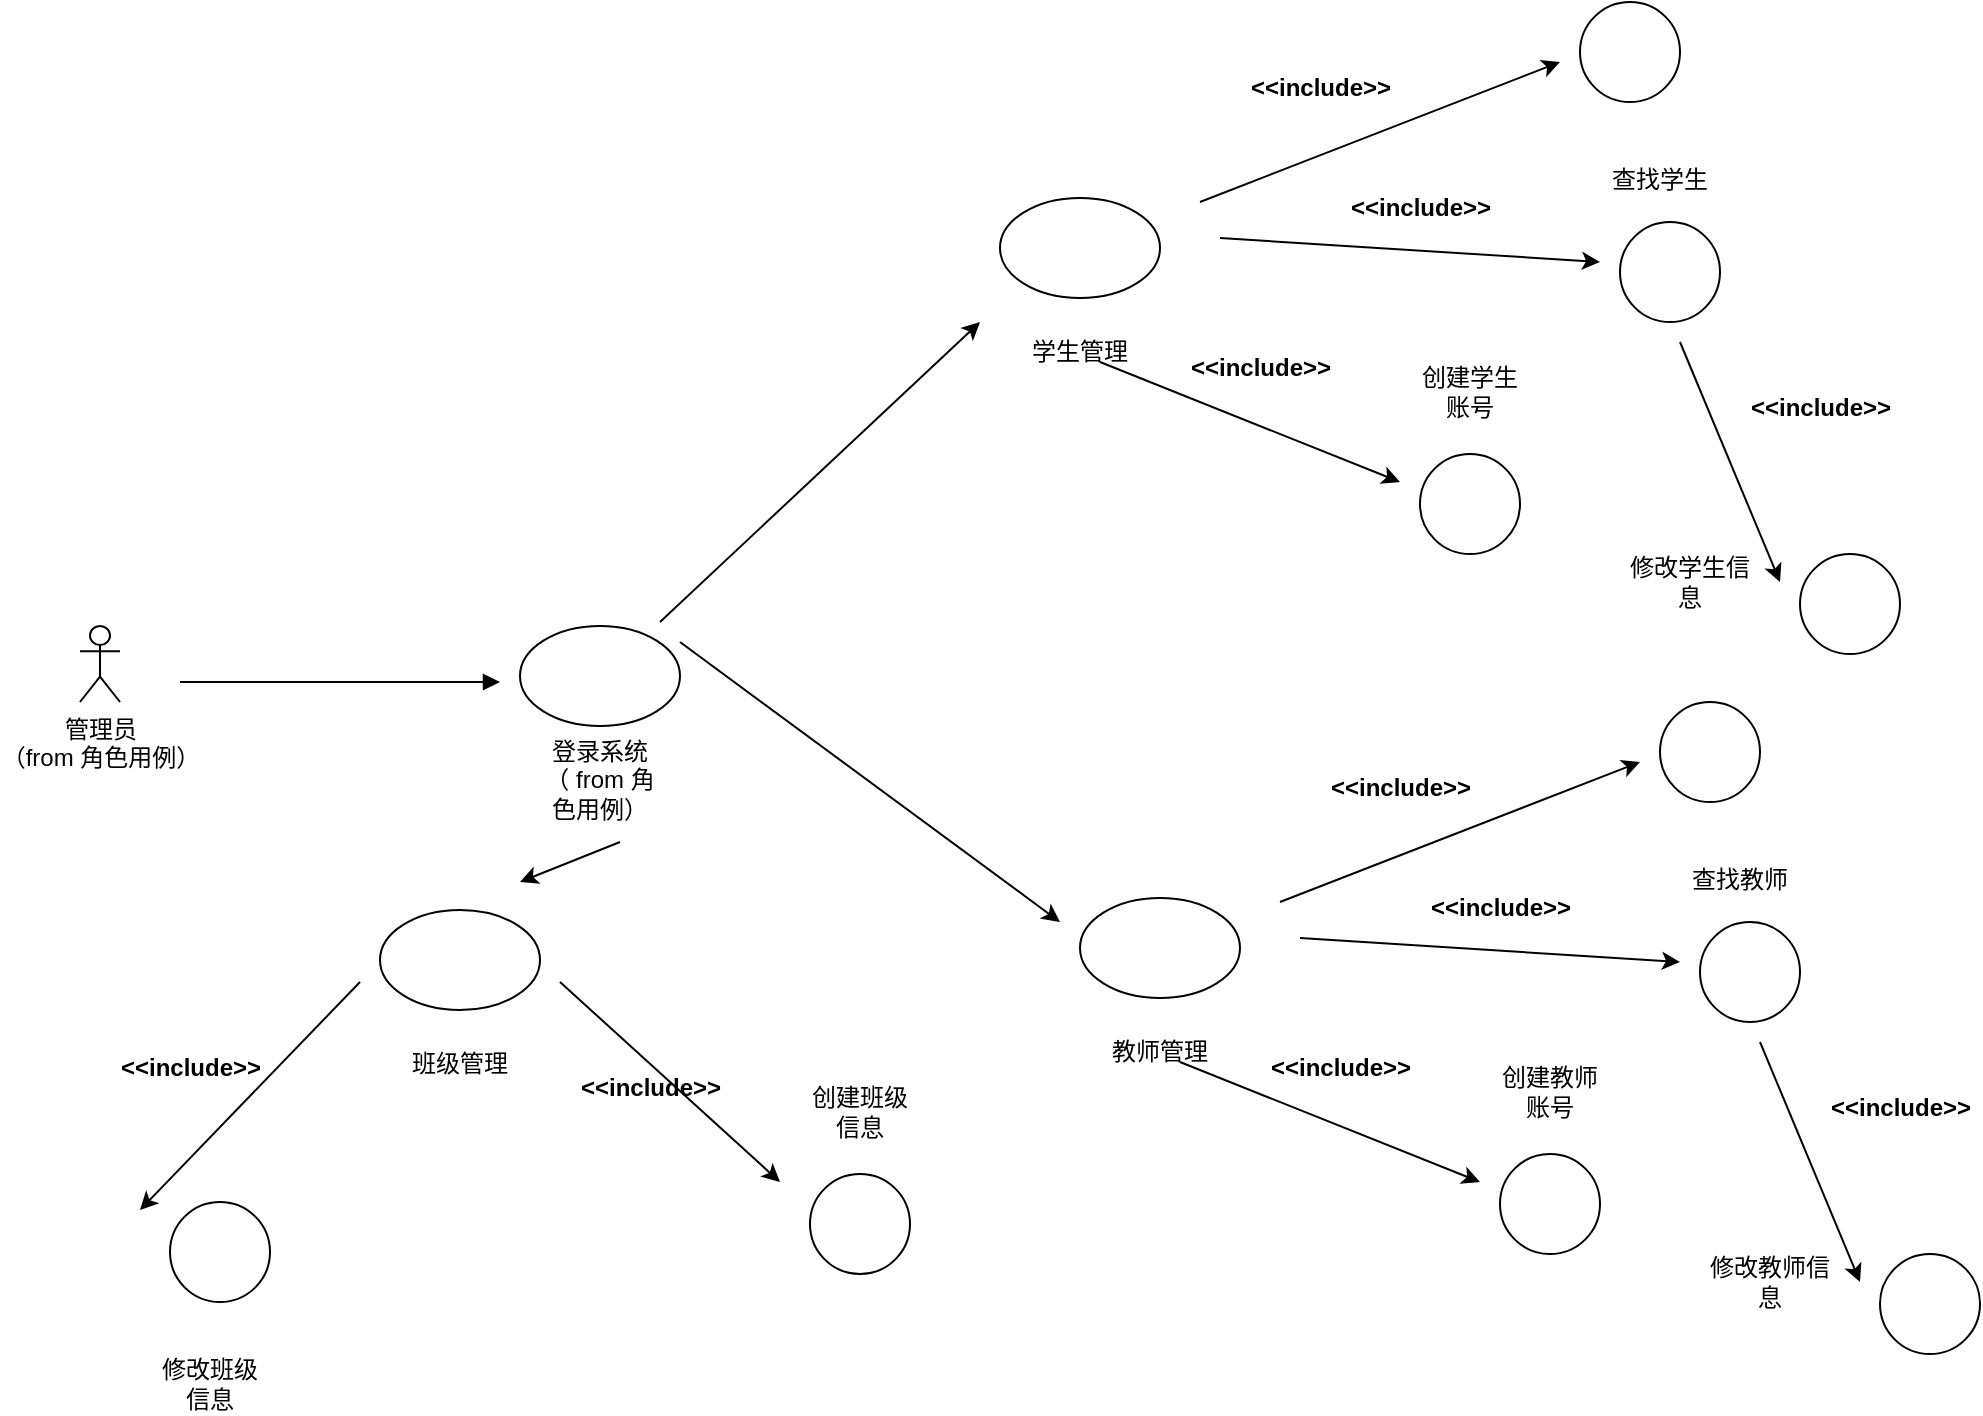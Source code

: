 <mxfile version="22.0.8" type="github">
  <diagram name="Page-1" id="58cdce13-f638-feb5-8d6f-7d28b1aa9fa0">
    <mxGraphModel dx="1235" dy="638" grid="1" gridSize="10" guides="1" tooltips="1" connect="1" arrows="1" fold="1" page="1" pageScale="1" pageWidth="1100" pageHeight="850" background="none" math="0" shadow="0">
      <root>
        <mxCell id="0" />
        <mxCell id="1" parent="0" />
        <mxCell id="L2Z0C3VYRIcAhUu6Ymfk-1" value="管理员&lt;br&gt;（from 角色用例）" style="shape=umlActor;verticalLabelPosition=bottom;verticalAlign=top;html=1;" vertex="1" parent="1">
          <mxGeometry x="130" y="342" width="20" height="38" as="geometry" />
        </mxCell>
        <mxCell id="L2Z0C3VYRIcAhUu6Ymfk-2" value="" style="endArrow=block;endFill=1;html=1;edgeStyle=orthogonalEdgeStyle;align=left;verticalAlign=top;rounded=0;" edge="1" parent="1">
          <mxGeometry x="-1" relative="1" as="geometry">
            <mxPoint x="180" y="370" as="sourcePoint" />
            <mxPoint x="340" y="370" as="targetPoint" />
            <mxPoint as="offset" />
          </mxGeometry>
        </mxCell>
        <mxCell id="L2Z0C3VYRIcAhUu6Ymfk-5" value="" style="ellipse;whiteSpace=wrap;html=1;" vertex="1" parent="1">
          <mxGeometry x="350" y="342" width="80" height="50" as="geometry" />
        </mxCell>
        <mxCell id="L2Z0C3VYRIcAhUu6Ymfk-6" value="登录系统&lt;br&gt;（ from 角色用例）" style="text;html=1;strokeColor=none;fillColor=none;align=center;verticalAlign=middle;whiteSpace=wrap;rounded=0;" vertex="1" parent="1">
          <mxGeometry x="360" y="404" width="60" height="30" as="geometry" />
        </mxCell>
        <mxCell id="L2Z0C3VYRIcAhUu6Ymfk-7" value="" style="endArrow=classic;html=1;rounded=0;" edge="1" parent="1">
          <mxGeometry width="50" height="50" relative="1" as="geometry">
            <mxPoint x="690" y="130" as="sourcePoint" />
            <mxPoint x="870" y="60" as="targetPoint" />
          </mxGeometry>
        </mxCell>
        <mxCell id="L2Z0C3VYRIcAhUu6Ymfk-8" value="" style="ellipse;whiteSpace=wrap;html=1;aspect=fixed;" vertex="1" parent="1">
          <mxGeometry x="880" y="30" width="50" height="50" as="geometry" />
        </mxCell>
        <mxCell id="L2Z0C3VYRIcAhUu6Ymfk-9" value="&amp;lt;&amp;lt;include&amp;gt;&amp;gt;" style="text;align=center;fontStyle=1;verticalAlign=middle;spacingLeft=3;spacingRight=3;strokeColor=none;rotatable=0;points=[[0,0.5],[1,0.5]];portConstraint=eastwest;html=1;" vertex="1" parent="1">
          <mxGeometry x="710" y="60" width="80" height="26" as="geometry" />
        </mxCell>
        <mxCell id="L2Z0C3VYRIcAhUu6Ymfk-10" value="" style="endArrow=classic;html=1;rounded=0;" edge="1" parent="1">
          <mxGeometry width="50" height="50" relative="1" as="geometry">
            <mxPoint x="700" y="148" as="sourcePoint" />
            <mxPoint x="890" y="160" as="targetPoint" />
          </mxGeometry>
        </mxCell>
        <mxCell id="L2Z0C3VYRIcAhUu6Ymfk-11" value="" style="ellipse;whiteSpace=wrap;html=1;aspect=fixed;" vertex="1" parent="1">
          <mxGeometry x="900" y="140" width="50" height="50" as="geometry" />
        </mxCell>
        <mxCell id="L2Z0C3VYRIcAhUu6Ymfk-12" value="&amp;lt;&amp;lt;include&amp;gt;&amp;gt;" style="text;align=center;fontStyle=1;verticalAlign=middle;spacingLeft=3;spacingRight=3;strokeColor=none;rotatable=0;points=[[0,0.5],[1,0.5]];portConstraint=eastwest;html=1;" vertex="1" parent="1">
          <mxGeometry x="760" y="120" width="80" height="26" as="geometry" />
        </mxCell>
        <mxCell id="L2Z0C3VYRIcAhUu6Ymfk-13" value="查找学生" style="text;html=1;strokeColor=none;fillColor=none;align=center;verticalAlign=middle;whiteSpace=wrap;rounded=0;" vertex="1" parent="1">
          <mxGeometry x="890" y="104" width="60" height="30" as="geometry" />
        </mxCell>
        <mxCell id="L2Z0C3VYRIcAhUu6Ymfk-14" value="" style="endArrow=classic;html=1;rounded=0;" edge="1" parent="1">
          <mxGeometry width="50" height="50" relative="1" as="geometry">
            <mxPoint x="640" y="210" as="sourcePoint" />
            <mxPoint x="790" y="270" as="targetPoint" />
          </mxGeometry>
        </mxCell>
        <mxCell id="L2Z0C3VYRIcAhUu6Ymfk-15" value="" style="ellipse;whiteSpace=wrap;html=1;aspect=fixed;" vertex="1" parent="1">
          <mxGeometry x="800" y="256" width="50" height="50" as="geometry" />
        </mxCell>
        <mxCell id="L2Z0C3VYRIcAhUu6Ymfk-16" value="&amp;lt;&amp;lt;include&amp;gt;&amp;gt;" style="text;align=center;fontStyle=1;verticalAlign=middle;spacingLeft=3;spacingRight=3;strokeColor=none;rotatable=0;points=[[0,0.5],[1,0.5]];portConstraint=eastwest;html=1;" vertex="1" parent="1">
          <mxGeometry x="680" y="200" width="80" height="26" as="geometry" />
        </mxCell>
        <mxCell id="L2Z0C3VYRIcAhUu6Ymfk-17" value="" style="endArrow=classic;html=1;rounded=0;" edge="1" parent="1">
          <mxGeometry width="50" height="50" relative="1" as="geometry">
            <mxPoint x="930" y="200" as="sourcePoint" />
            <mxPoint x="980" y="320" as="targetPoint" />
          </mxGeometry>
        </mxCell>
        <mxCell id="L2Z0C3VYRIcAhUu6Ymfk-18" value="" style="ellipse;whiteSpace=wrap;html=1;aspect=fixed;" vertex="1" parent="1">
          <mxGeometry x="990" y="306" width="50" height="50" as="geometry" />
        </mxCell>
        <mxCell id="L2Z0C3VYRIcAhUu6Ymfk-19" value="&amp;lt;&amp;lt;include&amp;gt;&amp;gt;" style="text;align=center;fontStyle=1;verticalAlign=middle;spacingLeft=3;spacingRight=3;strokeColor=none;rotatable=0;points=[[0,0.5],[1,0.5]];portConstraint=eastwest;html=1;" vertex="1" parent="1">
          <mxGeometry x="960" y="220" width="80" height="26" as="geometry" />
        </mxCell>
        <mxCell id="L2Z0C3VYRIcAhUu6Ymfk-20" value="创建学生账号" style="text;html=1;strokeColor=none;fillColor=none;align=center;verticalAlign=middle;whiteSpace=wrap;rounded=0;" vertex="1" parent="1">
          <mxGeometry x="795" y="210" width="60" height="30" as="geometry" />
        </mxCell>
        <mxCell id="L2Z0C3VYRIcAhUu6Ymfk-21" value="修改学生信息" style="text;html=1;strokeColor=none;fillColor=none;align=center;verticalAlign=middle;whiteSpace=wrap;rounded=0;" vertex="1" parent="1">
          <mxGeometry x="900" y="298" width="70" height="44" as="geometry" />
        </mxCell>
        <mxCell id="L2Z0C3VYRIcAhUu6Ymfk-22" value="" style="ellipse;whiteSpace=wrap;html=1;" vertex="1" parent="1">
          <mxGeometry x="590" y="128" width="80" height="50" as="geometry" />
        </mxCell>
        <mxCell id="L2Z0C3VYRIcAhUu6Ymfk-23" value="学生管理" style="text;html=1;strokeColor=none;fillColor=none;align=center;verticalAlign=middle;whiteSpace=wrap;rounded=0;" vertex="1" parent="1">
          <mxGeometry x="600" y="190" width="60" height="30" as="geometry" />
        </mxCell>
        <mxCell id="L2Z0C3VYRIcAhUu6Ymfk-24" value="" style="endArrow=classic;html=1;rounded=0;" edge="1" parent="1">
          <mxGeometry width="50" height="50" relative="1" as="geometry">
            <mxPoint x="420" y="340" as="sourcePoint" />
            <mxPoint x="580" y="190" as="targetPoint" />
          </mxGeometry>
        </mxCell>
        <mxCell id="L2Z0C3VYRIcAhUu6Ymfk-25" value="" style="endArrow=classic;html=1;rounded=0;" edge="1" parent="1">
          <mxGeometry width="50" height="50" relative="1" as="geometry">
            <mxPoint x="730" y="480" as="sourcePoint" />
            <mxPoint x="910" y="410" as="targetPoint" />
          </mxGeometry>
        </mxCell>
        <mxCell id="L2Z0C3VYRIcAhUu6Ymfk-26" value="" style="ellipse;whiteSpace=wrap;html=1;aspect=fixed;" vertex="1" parent="1">
          <mxGeometry x="920" y="380" width="50" height="50" as="geometry" />
        </mxCell>
        <mxCell id="L2Z0C3VYRIcAhUu6Ymfk-27" value="&amp;lt;&amp;lt;include&amp;gt;&amp;gt;" style="text;align=center;fontStyle=1;verticalAlign=middle;spacingLeft=3;spacingRight=3;strokeColor=none;rotatable=0;points=[[0,0.5],[1,0.5]];portConstraint=eastwest;html=1;" vertex="1" parent="1">
          <mxGeometry x="750" y="410" width="80" height="26" as="geometry" />
        </mxCell>
        <mxCell id="L2Z0C3VYRIcAhUu6Ymfk-28" value="" style="endArrow=classic;html=1;rounded=0;" edge="1" parent="1">
          <mxGeometry width="50" height="50" relative="1" as="geometry">
            <mxPoint x="740" y="498" as="sourcePoint" />
            <mxPoint x="930" y="510" as="targetPoint" />
          </mxGeometry>
        </mxCell>
        <mxCell id="L2Z0C3VYRIcAhUu6Ymfk-29" value="" style="ellipse;whiteSpace=wrap;html=1;aspect=fixed;" vertex="1" parent="1">
          <mxGeometry x="940" y="490" width="50" height="50" as="geometry" />
        </mxCell>
        <mxCell id="L2Z0C3VYRIcAhUu6Ymfk-30" value="&amp;lt;&amp;lt;include&amp;gt;&amp;gt;" style="text;align=center;fontStyle=1;verticalAlign=middle;spacingLeft=3;spacingRight=3;strokeColor=none;rotatable=0;points=[[0,0.5],[1,0.5]];portConstraint=eastwest;html=1;" vertex="1" parent="1">
          <mxGeometry x="800" y="470" width="80" height="26" as="geometry" />
        </mxCell>
        <mxCell id="L2Z0C3VYRIcAhUu6Ymfk-31" value="查找教师" style="text;html=1;strokeColor=none;fillColor=none;align=center;verticalAlign=middle;whiteSpace=wrap;rounded=0;" vertex="1" parent="1">
          <mxGeometry x="930" y="454" width="60" height="30" as="geometry" />
        </mxCell>
        <mxCell id="L2Z0C3VYRIcAhUu6Ymfk-32" value="" style="endArrow=classic;html=1;rounded=0;" edge="1" parent="1">
          <mxGeometry width="50" height="50" relative="1" as="geometry">
            <mxPoint x="680" y="560" as="sourcePoint" />
            <mxPoint x="830" y="620" as="targetPoint" />
          </mxGeometry>
        </mxCell>
        <mxCell id="L2Z0C3VYRIcAhUu6Ymfk-33" value="" style="ellipse;whiteSpace=wrap;html=1;aspect=fixed;" vertex="1" parent="1">
          <mxGeometry x="840" y="606" width="50" height="50" as="geometry" />
        </mxCell>
        <mxCell id="L2Z0C3VYRIcAhUu6Ymfk-34" value="&amp;lt;&amp;lt;include&amp;gt;&amp;gt;" style="text;align=center;fontStyle=1;verticalAlign=middle;spacingLeft=3;spacingRight=3;strokeColor=none;rotatable=0;points=[[0,0.5],[1,0.5]];portConstraint=eastwest;html=1;" vertex="1" parent="1">
          <mxGeometry x="720" y="550" width="80" height="26" as="geometry" />
        </mxCell>
        <mxCell id="L2Z0C3VYRIcAhUu6Ymfk-35" value="" style="endArrow=classic;html=1;rounded=0;" edge="1" parent="1">
          <mxGeometry width="50" height="50" relative="1" as="geometry">
            <mxPoint x="970" y="550" as="sourcePoint" />
            <mxPoint x="1020" y="670" as="targetPoint" />
          </mxGeometry>
        </mxCell>
        <mxCell id="L2Z0C3VYRIcAhUu6Ymfk-36" value="" style="ellipse;whiteSpace=wrap;html=1;aspect=fixed;" vertex="1" parent="1">
          <mxGeometry x="1030" y="656" width="50" height="50" as="geometry" />
        </mxCell>
        <mxCell id="L2Z0C3VYRIcAhUu6Ymfk-37" value="&amp;lt;&amp;lt;include&amp;gt;&amp;gt;" style="text;align=center;fontStyle=1;verticalAlign=middle;spacingLeft=3;spacingRight=3;strokeColor=none;rotatable=0;points=[[0,0.5],[1,0.5]];portConstraint=eastwest;html=1;" vertex="1" parent="1">
          <mxGeometry x="1000" y="570" width="80" height="26" as="geometry" />
        </mxCell>
        <mxCell id="L2Z0C3VYRIcAhUu6Ymfk-38" value="创建教师账号" style="text;html=1;strokeColor=none;fillColor=none;align=center;verticalAlign=middle;whiteSpace=wrap;rounded=0;" vertex="1" parent="1">
          <mxGeometry x="835" y="560" width="60" height="30" as="geometry" />
        </mxCell>
        <mxCell id="L2Z0C3VYRIcAhUu6Ymfk-39" value="修改教师信息" style="text;html=1;strokeColor=none;fillColor=none;align=center;verticalAlign=middle;whiteSpace=wrap;rounded=0;" vertex="1" parent="1">
          <mxGeometry x="940" y="648" width="70" height="44" as="geometry" />
        </mxCell>
        <mxCell id="L2Z0C3VYRIcAhUu6Ymfk-40" value="" style="ellipse;whiteSpace=wrap;html=1;" vertex="1" parent="1">
          <mxGeometry x="630" y="478" width="80" height="50" as="geometry" />
        </mxCell>
        <mxCell id="L2Z0C3VYRIcAhUu6Ymfk-41" value="教师管理" style="text;html=1;strokeColor=none;fillColor=none;align=center;verticalAlign=middle;whiteSpace=wrap;rounded=0;" vertex="1" parent="1">
          <mxGeometry x="640" y="540" width="60" height="30" as="geometry" />
        </mxCell>
        <mxCell id="L2Z0C3VYRIcAhUu6Ymfk-42" value="" style="endArrow=classic;html=1;rounded=0;" edge="1" parent="1">
          <mxGeometry width="50" height="50" relative="1" as="geometry">
            <mxPoint x="430" y="350" as="sourcePoint" />
            <mxPoint x="620" y="490" as="targetPoint" />
          </mxGeometry>
        </mxCell>
        <mxCell id="L2Z0C3VYRIcAhUu6Ymfk-44" value="" style="ellipse;whiteSpace=wrap;html=1;" vertex="1" parent="1">
          <mxGeometry x="280" y="484" width="80" height="50" as="geometry" />
        </mxCell>
        <mxCell id="L2Z0C3VYRIcAhUu6Ymfk-45" value="班级管理" style="text;html=1;strokeColor=none;fillColor=none;align=center;verticalAlign=middle;whiteSpace=wrap;rounded=0;" vertex="1" parent="1">
          <mxGeometry x="290" y="546" width="60" height="30" as="geometry" />
        </mxCell>
        <mxCell id="L2Z0C3VYRIcAhUu6Ymfk-46" value="" style="endArrow=classic;html=1;rounded=0;" edge="1" parent="1">
          <mxGeometry width="50" height="50" relative="1" as="geometry">
            <mxPoint x="400" y="450" as="sourcePoint" />
            <mxPoint x="350" y="470" as="targetPoint" />
          </mxGeometry>
        </mxCell>
        <mxCell id="L2Z0C3VYRIcAhUu6Ymfk-47" value="" style="ellipse;whiteSpace=wrap;html=1;aspect=fixed;" vertex="1" parent="1">
          <mxGeometry x="495" y="616" width="50" height="50" as="geometry" />
        </mxCell>
        <mxCell id="L2Z0C3VYRIcAhUu6Ymfk-48" value="&amp;lt;&amp;lt;include&amp;gt;&amp;gt;" style="text;align=center;fontStyle=1;verticalAlign=middle;spacingLeft=3;spacingRight=3;strokeColor=none;rotatable=0;points=[[0,0.5],[1,0.5]];portConstraint=eastwest;html=1;" vertex="1" parent="1">
          <mxGeometry x="375" y="560" width="80" height="26" as="geometry" />
        </mxCell>
        <mxCell id="L2Z0C3VYRIcAhUu6Ymfk-49" value="创建班级信息" style="text;html=1;strokeColor=none;fillColor=none;align=center;verticalAlign=middle;whiteSpace=wrap;rounded=0;" vertex="1" parent="1">
          <mxGeometry x="490" y="570" width="60" height="30" as="geometry" />
        </mxCell>
        <mxCell id="L2Z0C3VYRIcAhUu6Ymfk-50" value="" style="endArrow=classic;html=1;rounded=0;" edge="1" parent="1">
          <mxGeometry width="50" height="50" relative="1" as="geometry">
            <mxPoint x="370" y="520" as="sourcePoint" />
            <mxPoint x="480" y="620" as="targetPoint" />
          </mxGeometry>
        </mxCell>
        <mxCell id="L2Z0C3VYRIcAhUu6Ymfk-51" value="" style="ellipse;whiteSpace=wrap;html=1;aspect=fixed;" vertex="1" parent="1">
          <mxGeometry x="175" y="630" width="50" height="50" as="geometry" />
        </mxCell>
        <mxCell id="L2Z0C3VYRIcAhUu6Ymfk-52" value="&amp;lt;&amp;lt;include&amp;gt;&amp;gt;" style="text;align=center;fontStyle=1;verticalAlign=middle;spacingLeft=3;spacingRight=3;strokeColor=none;rotatable=0;points=[[0,0.5],[1,0.5]];portConstraint=eastwest;html=1;" vertex="1" parent="1">
          <mxGeometry x="145" y="550" width="80" height="26" as="geometry" />
        </mxCell>
        <mxCell id="L2Z0C3VYRIcAhUu6Ymfk-53" value="修改班级信息" style="text;html=1;strokeColor=none;fillColor=none;align=center;verticalAlign=middle;whiteSpace=wrap;rounded=0;" vertex="1" parent="1">
          <mxGeometry x="165" y="706" width="60" height="30" as="geometry" />
        </mxCell>
        <mxCell id="L2Z0C3VYRIcAhUu6Ymfk-54" value="" style="endArrow=classic;html=1;rounded=0;" edge="1" parent="1">
          <mxGeometry width="50" height="50" relative="1" as="geometry">
            <mxPoint x="270" y="520" as="sourcePoint" />
            <mxPoint x="160" y="634" as="targetPoint" />
          </mxGeometry>
        </mxCell>
      </root>
    </mxGraphModel>
  </diagram>
</mxfile>
